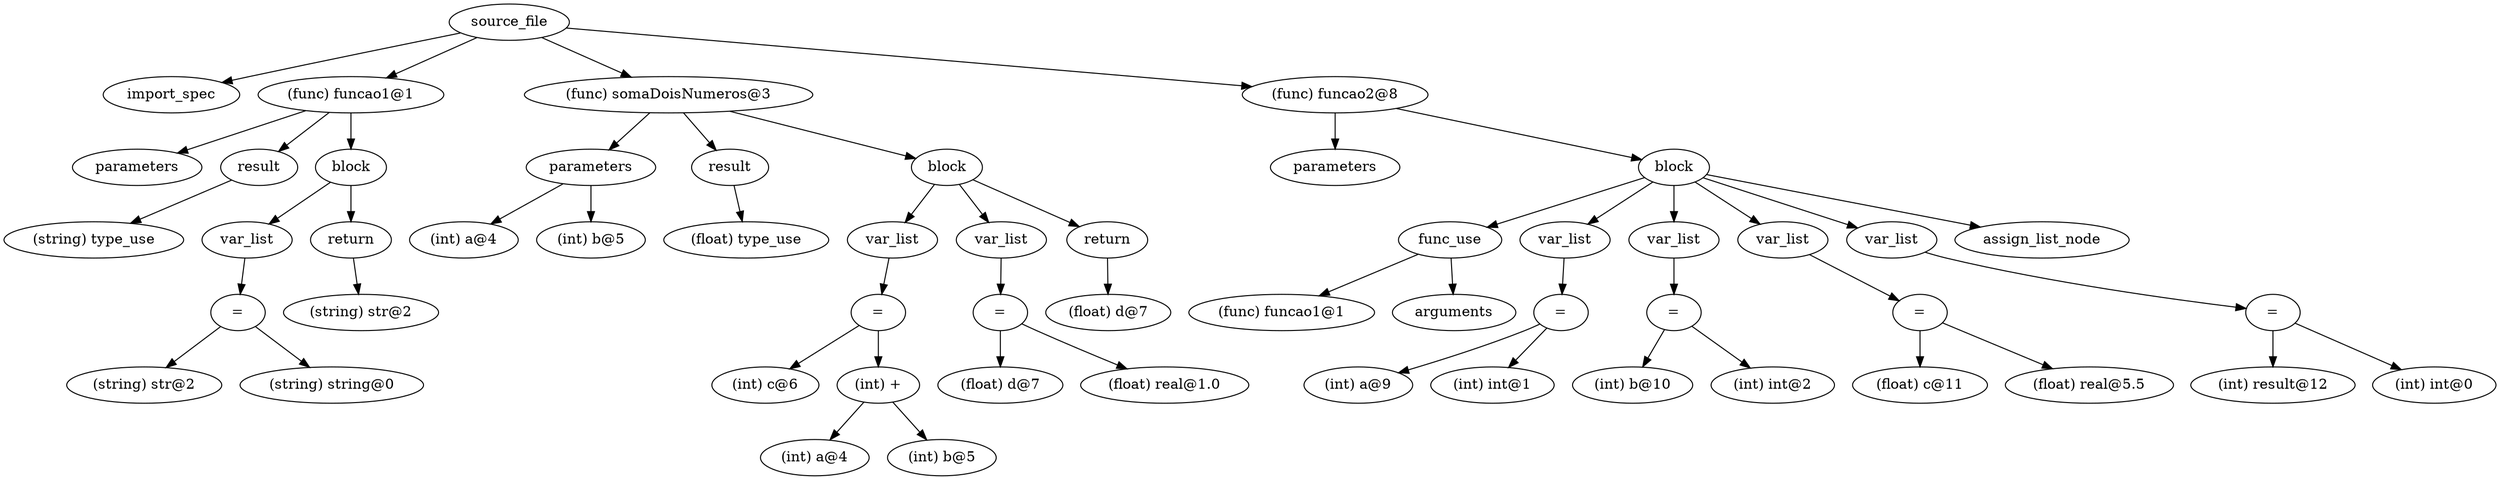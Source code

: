 digraph {
graph [ordering="out"];
node0[label="source_file"];
node1[label="import_spec"];
node0 -> node1;
node2[label="(func) funcao1@1"];
node3[label="parameters"];
node2 -> node3;
node4[label="result"];
node5[label="(string) type_use"];
node4 -> node5;
node2 -> node4;
node6[label="block"];
node7[label="var_list"];
node8[label="="];
node9[label="(string) str@2"];
node8 -> node9;
node10[label="(string) string@0"];
node8 -> node10;
node7 -> node8;
node6 -> node7;
node11[label="return"];
node12[label="(string) str@2"];
node11 -> node12;
node6 -> node11;
node2 -> node6;
node0 -> node2;
node13[label="(func) somaDoisNumeros@3"];
node14[label="parameters"];
node15[label="(int) a@4"];
node14 -> node15;
node16[label="(int) b@5"];
node14 -> node16;
node13 -> node14;
node17[label="result"];
node18[label="(float) type_use"];
node17 -> node18;
node13 -> node17;
node19[label="block"];
node20[label="var_list"];
node21[label="="];
node22[label="(int) c@6"];
node21 -> node22;
node23[label="(int) +"];
node24[label="(int) a@4"];
node23 -> node24;
node25[label="(int) b@5"];
node23 -> node25;
node21 -> node23;
node20 -> node21;
node19 -> node20;
node26[label="var_list"];
node27[label="="];
node28[label="(float) d@7"];
node27 -> node28;
node29[label="(float) real@1.0"];
node27 -> node29;
node26 -> node27;
node19 -> node26;
node30[label="return"];
node31[label="(float) d@7"];
node30 -> node31;
node19 -> node30;
node13 -> node19;
node0 -> node13;
node32[label="(func) funcao2@8"];
node33[label="parameters"];
node32 -> node33;
node34[label="block"];
node35[label="func_use"];
node36[label="(func) funcao1@1"];
node35 -> node36;
node37[label="arguments"];
node35 -> node37;
node34 -> node35;
node38[label="var_list"];
node39[label="="];
node40[label="(int) a@9"];
node39 -> node40;
node41[label="(int) int@1"];
node39 -> node41;
node38 -> node39;
node34 -> node38;
node42[label="var_list"];
node43[label="="];
node44[label="(int) b@10"];
node43 -> node44;
node45[label="(int) int@2"];
node43 -> node45;
node42 -> node43;
node34 -> node42;
node46[label="var_list"];
node47[label="="];
node48[label="(float) c@11"];
node47 -> node48;
node49[label="(float) real@5.5"];
node47 -> node49;
node46 -> node47;
node34 -> node46;
node50[label="var_list"];
node51[label="="];
node52[label="(int) result@12"];
node51 -> node52;
node53[label="(int) int@0"];
node51 -> node53;
node50 -> node51;
node34 -> node50;
node54[label="assign_list_node"];
node34 -> node54;
node32 -> node34;
node0 -> node32;
}